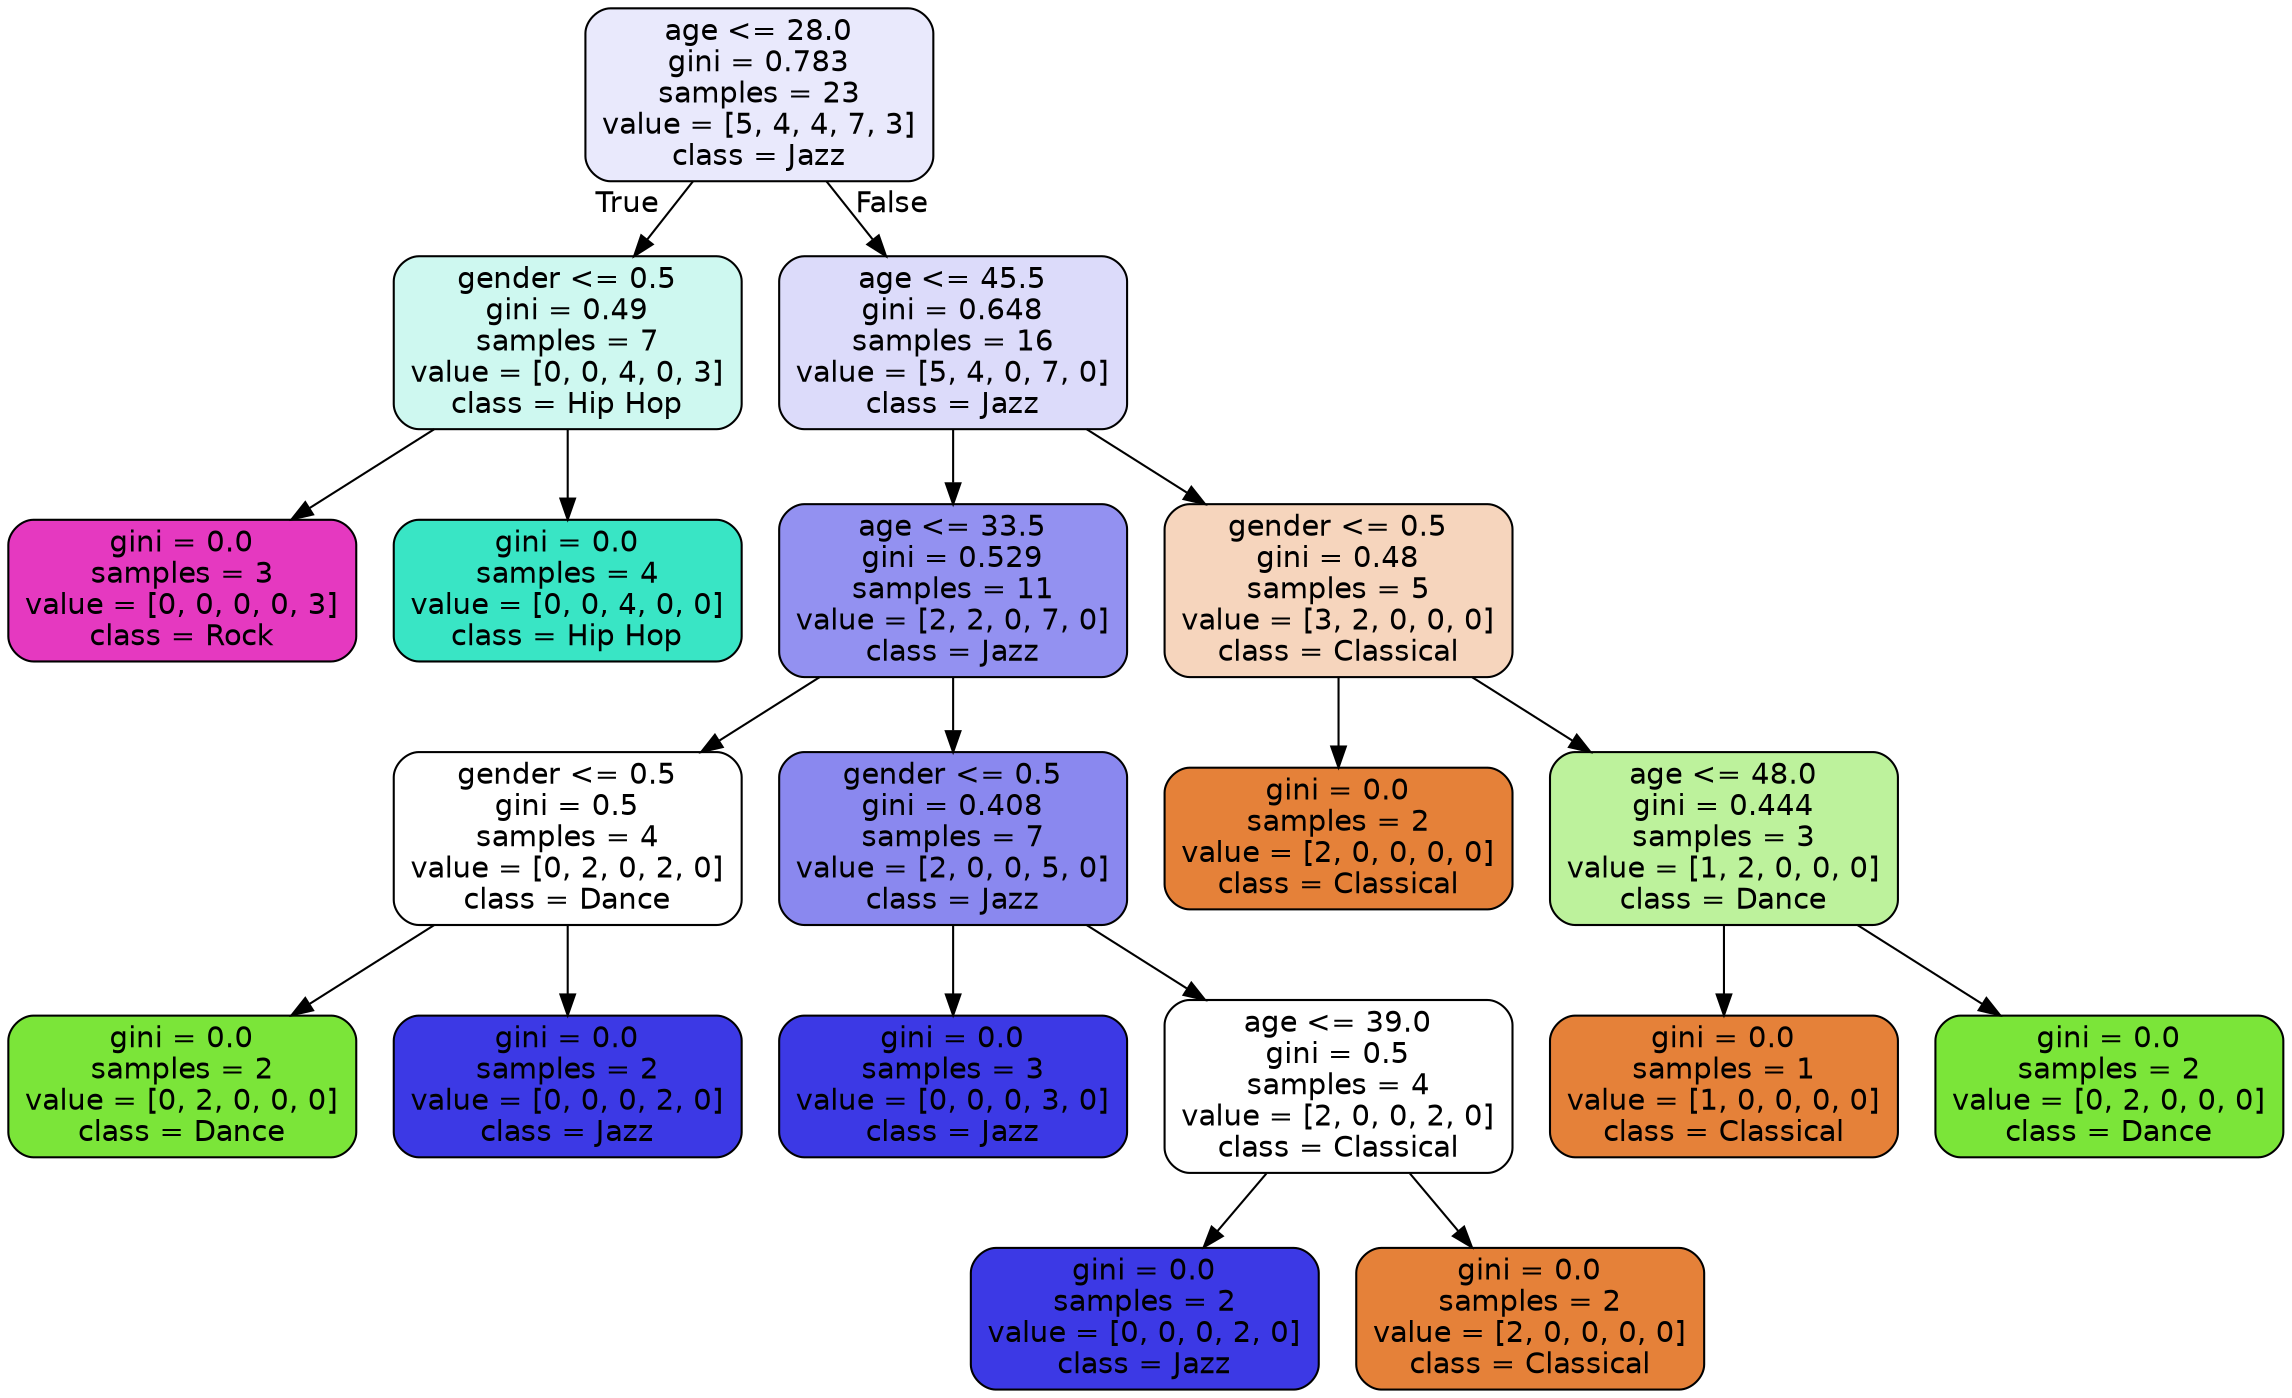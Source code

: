 digraph Tree {
node [shape=box, style="filled, rounded", color="black", fontname=helvetica] ;
edge [fontname=helvetica] ;
0 [label="age <= 28.0\ngini = 0.783\nsamples = 23\nvalue = [5, 4, 4, 7, 3]\nclass = Jazz", fillcolor="#e9e9fc"] ;
1 [label="gender <= 0.5\ngini = 0.49\nsamples = 7\nvalue = [0, 0, 4, 0, 3]\nclass = Hip Hop", fillcolor="#cef8f0"] ;
0 -> 1 [labeldistance=2.5, labelangle=45, headlabel="True"] ;
2 [label="gini = 0.0\nsamples = 3\nvalue = [0, 0, 0, 0, 3]\nclass = Rock", fillcolor="#e539c0"] ;
1 -> 2 ;
3 [label="gini = 0.0\nsamples = 4\nvalue = [0, 0, 4, 0, 0]\nclass = Hip Hop", fillcolor="#39e5c5"] ;
1 -> 3 ;
4 [label="age <= 45.5\ngini = 0.648\nsamples = 16\nvalue = [5, 4, 0, 7, 0]\nclass = Jazz", fillcolor="#dcdbfa"] ;
0 -> 4 [labeldistance=2.5, labelangle=-45, headlabel="False"] ;
5 [label="age <= 33.5\ngini = 0.529\nsamples = 11\nvalue = [2, 2, 0, 7, 0]\nclass = Jazz", fillcolor="#9391f1"] ;
4 -> 5 ;
6 [label="gender <= 0.5\ngini = 0.5\nsamples = 4\nvalue = [0, 2, 0, 2, 0]\nclass = Dance", fillcolor="#ffffff"] ;
5 -> 6 ;
7 [label="gini = 0.0\nsamples = 2\nvalue = [0, 2, 0, 0, 0]\nclass = Dance", fillcolor="#7be539"] ;
6 -> 7 ;
8 [label="gini = 0.0\nsamples = 2\nvalue = [0, 0, 0, 2, 0]\nclass = Jazz", fillcolor="#3c39e5"] ;
6 -> 8 ;
9 [label="gender <= 0.5\ngini = 0.408\nsamples = 7\nvalue = [2, 0, 0, 5, 0]\nclass = Jazz", fillcolor="#8a88ef"] ;
5 -> 9 ;
10 [label="gini = 0.0\nsamples = 3\nvalue = [0, 0, 0, 3, 0]\nclass = Jazz", fillcolor="#3c39e5"] ;
9 -> 10 ;
11 [label="age <= 39.0\ngini = 0.5\nsamples = 4\nvalue = [2, 0, 0, 2, 0]\nclass = Classical", fillcolor="#ffffff"] ;
9 -> 11 ;
12 [label="gini = 0.0\nsamples = 2\nvalue = [0, 0, 0, 2, 0]\nclass = Jazz", fillcolor="#3c39e5"] ;
11 -> 12 ;
13 [label="gini = 0.0\nsamples = 2\nvalue = [2, 0, 0, 0, 0]\nclass = Classical", fillcolor="#e58139"] ;
11 -> 13 ;
14 [label="gender <= 0.5\ngini = 0.48\nsamples = 5\nvalue = [3, 2, 0, 0, 0]\nclass = Classical", fillcolor="#f6d5bd"] ;
4 -> 14 ;
15 [label="gini = 0.0\nsamples = 2\nvalue = [2, 0, 0, 0, 0]\nclass = Classical", fillcolor="#e58139"] ;
14 -> 15 ;
16 [label="age <= 48.0\ngini = 0.444\nsamples = 3\nvalue = [1, 2, 0, 0, 0]\nclass = Dance", fillcolor="#bdf29c"] ;
14 -> 16 ;
17 [label="gini = 0.0\nsamples = 1\nvalue = [1, 0, 0, 0, 0]\nclass = Classical", fillcolor="#e58139"] ;
16 -> 17 ;
18 [label="gini = 0.0\nsamples = 2\nvalue = [0, 2, 0, 0, 0]\nclass = Dance", fillcolor="#7be539"] ;
16 -> 18 ;
}